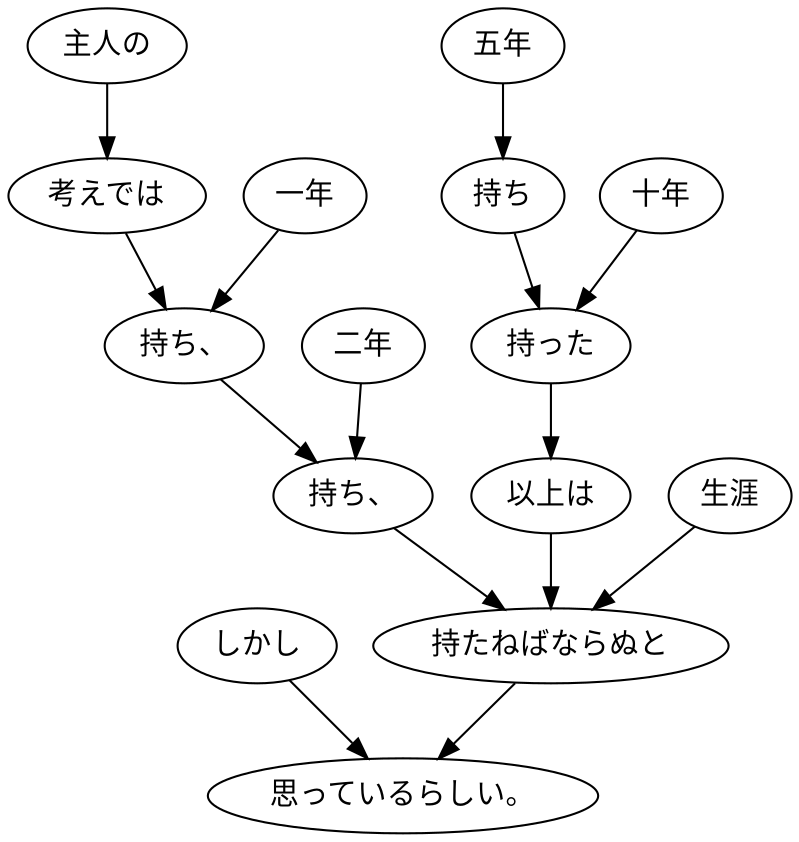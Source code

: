 digraph graph2205 {
	node0 [label="しかし"];
	node1 [label="主人の"];
	node2 [label="考えでは"];
	node3 [label="一年"];
	node4 [label="持ち、"];
	node5 [label="二年"];
	node6 [label="持ち、"];
	node7 [label="五年"];
	node8 [label="持ち"];
	node9 [label="十年"];
	node10 [label="持った"];
	node11 [label="以上は"];
	node12 [label="生涯"];
	node13 [label="持たねばならぬと"];
	node14 [label="思っているらしい。"];
	node0 -> node14;
	node1 -> node2;
	node2 -> node4;
	node3 -> node4;
	node4 -> node6;
	node5 -> node6;
	node6 -> node13;
	node7 -> node8;
	node8 -> node10;
	node9 -> node10;
	node10 -> node11;
	node11 -> node13;
	node12 -> node13;
	node13 -> node14;
}
